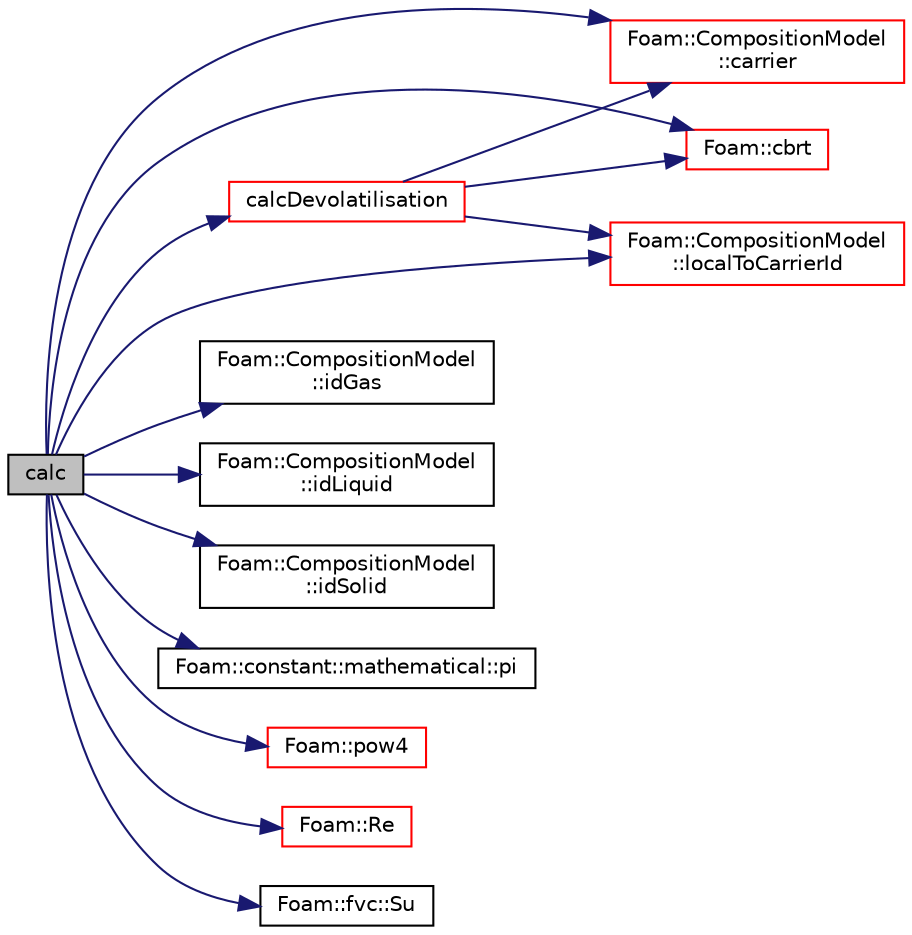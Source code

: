 digraph "calc"
{
  bgcolor="transparent";
  edge [fontname="Helvetica",fontsize="10",labelfontname="Helvetica",labelfontsize="10"];
  node [fontname="Helvetica",fontsize="10",shape=record];
  rankdir="LR";
  Node1 [label="calc",height=0.2,width=0.4,color="black", fillcolor="grey75", style="filled", fontcolor="black"];
  Node1 -> Node2 [color="midnightblue",fontsize="10",style="solid",fontname="Helvetica"];
  Node2 [label="calcDevolatilisation",height=0.2,width=0.4,color="red",URL="$a02142.html#a0124a201bfbc9defc8ee759127c72add",tooltip="Calculate Devolatilisation. "];
  Node2 -> Node3 [color="midnightblue",fontsize="10",style="solid",fontname="Helvetica"];
  Node3 [label="Foam::CompositionModel\l::carrier",height=0.2,width=0.4,color="red",URL="$a00332.html#ad09148d289e10bb0f0264a4623d3822b",tooltip="Return the carrier components (wrapper function) "];
  Node2 -> Node4 [color="midnightblue",fontsize="10",style="solid",fontname="Helvetica"];
  Node4 [label="Foam::cbrt",height=0.2,width=0.4,color="red",URL="$a10909.html#aca0b7feea326c0e1e9e04078a319d019"];
  Node2 -> Node5 [color="midnightblue",fontsize="10",style="solid",fontname="Helvetica"];
  Node5 [label="Foam::CompositionModel\l::localToCarrierId",height=0.2,width=0.4,color="red",URL="$a00332.html#a10018cadde2cb831b9a23ea65cbe126c",tooltip="Return carrier id of component given local id. "];
  Node1 -> Node3 [color="midnightblue",fontsize="10",style="solid",fontname="Helvetica"];
  Node1 -> Node4 [color="midnightblue",fontsize="10",style="solid",fontname="Helvetica"];
  Node1 -> Node6 [color="midnightblue",fontsize="10",style="solid",fontname="Helvetica"];
  Node6 [label="Foam::CompositionModel\l::idGas",height=0.2,width=0.4,color="black",URL="$a00332.html#af0f53e424905c305553746c1557ef24b",tooltip="Gas id. "];
  Node1 -> Node7 [color="midnightblue",fontsize="10",style="solid",fontname="Helvetica"];
  Node7 [label="Foam::CompositionModel\l::idLiquid",height=0.2,width=0.4,color="black",URL="$a00332.html#a9ef7b239cf26456be2d68ee5137092c1",tooltip="Liquid id. "];
  Node1 -> Node8 [color="midnightblue",fontsize="10",style="solid",fontname="Helvetica"];
  Node8 [label="Foam::CompositionModel\l::idSolid",height=0.2,width=0.4,color="black",URL="$a00332.html#a59f04f1978688c881fbf63f5525db0ad",tooltip="Solid id. "];
  Node1 -> Node5 [color="midnightblue",fontsize="10",style="solid",fontname="Helvetica"];
  Node1 -> Node9 [color="midnightblue",fontsize="10",style="solid",fontname="Helvetica"];
  Node9 [label="Foam::constant::mathematical::pi",height=0.2,width=0.4,color="black",URL="$a10920.html#a731b8788a4c01586c35266c7ca4fed04"];
  Node1 -> Node10 [color="midnightblue",fontsize="10",style="solid",fontname="Helvetica"];
  Node10 [label="Foam::pow4",height=0.2,width=0.4,color="red",URL="$a10909.html#aa0ae321d4861170e35fbb938636a4f40"];
  Node1 -> Node11 [color="midnightblue",fontsize="10",style="solid",fontname="Helvetica"];
  Node11 [label="Foam::Re",height=0.2,width=0.4,color="red",URL="$a10909.html#affa366970bcbe0f7ccf7c85557a3e12b"];
  Node1 -> Node12 [color="midnightblue",fontsize="10",style="solid",fontname="Helvetica"];
  Node12 [label="Foam::fvc::Su",height=0.2,width=0.4,color="black",URL="$a10944.html#ac92e296062b7b025a96b82351c1d9b89"];
}
